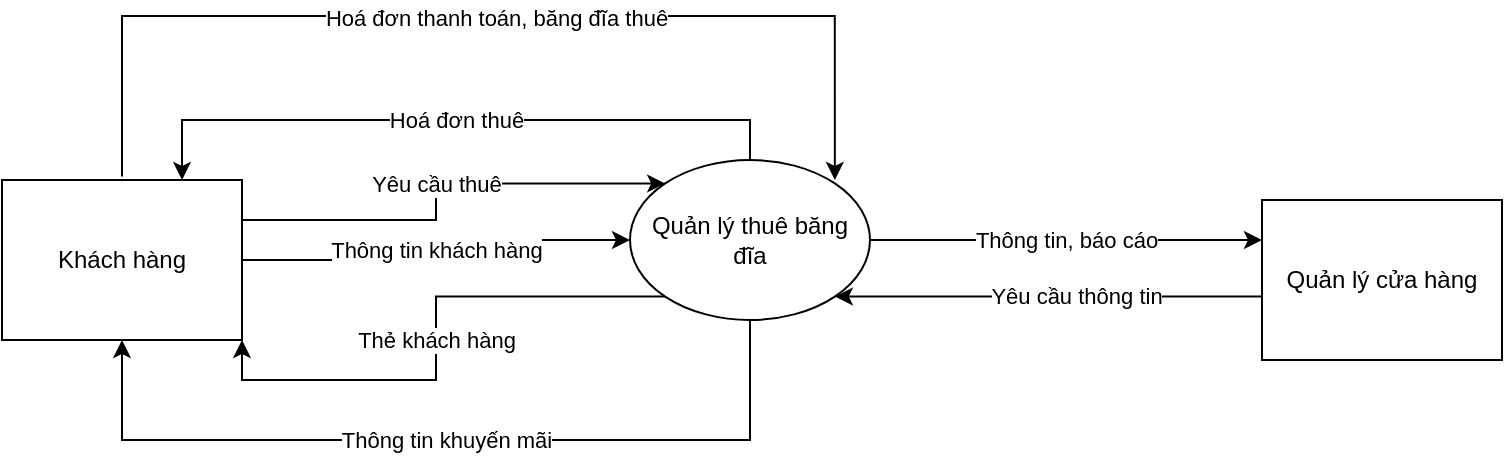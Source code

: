 <mxfile version="24.8.2">
  <diagram name="Trang-1" id="7hZtj89uphxA2HzugIl9">
    <mxGraphModel dx="778" dy="421" grid="1" gridSize="10" guides="1" tooltips="1" connect="1" arrows="1" fold="1" page="1" pageScale="1" pageWidth="827" pageHeight="1169" math="0" shadow="0">
      <root>
        <mxCell id="0" />
        <mxCell id="1" parent="0" />
        <mxCell id="9WyUzcEPmdMW09S0kKqX-4" value="Thông tin khách hàng" style="edgeStyle=orthogonalEdgeStyle;rounded=0;orthogonalLoop=1;jettySize=auto;html=1;exitX=1;exitY=0.5;exitDx=0;exitDy=0;entryX=0;entryY=0.5;entryDx=0;entryDy=0;" edge="1" parent="1" source="9WyUzcEPmdMW09S0kKqX-1" target="9WyUzcEPmdMW09S0kKqX-3">
          <mxGeometry relative="1" as="geometry" />
        </mxCell>
        <mxCell id="9WyUzcEPmdMW09S0kKqX-6" value="Yêu cầu thuê" style="edgeStyle=orthogonalEdgeStyle;rounded=0;orthogonalLoop=1;jettySize=auto;html=1;exitX=1;exitY=0.25;exitDx=0;exitDy=0;entryX=0;entryY=0;entryDx=0;entryDy=0;" edge="1" parent="1" source="9WyUzcEPmdMW09S0kKqX-1" target="9WyUzcEPmdMW09S0kKqX-3">
          <mxGeometry relative="1" as="geometry" />
        </mxCell>
        <mxCell id="9WyUzcEPmdMW09S0kKqX-8" style="edgeStyle=orthogonalEdgeStyle;rounded=0;orthogonalLoop=1;jettySize=auto;html=1;exitX=0.5;exitY=0;exitDx=0;exitDy=0;entryX=1;entryY=0;entryDx=0;entryDy=0;" edge="1" parent="1">
          <mxGeometry relative="1" as="geometry">
            <mxPoint x="100" y="198.28" as="sourcePoint" />
            <mxPoint x="456.426" y="199.996" as="targetPoint" />
            <Array as="points">
              <mxPoint x="100" y="118" />
              <mxPoint x="456" y="118" />
            </Array>
          </mxGeometry>
        </mxCell>
        <mxCell id="9WyUzcEPmdMW09S0kKqX-10" value="Hoá đơn thanh toán, băng đĩa thuê" style="edgeLabel;html=1;align=center;verticalAlign=middle;resizable=0;points=[];" vertex="1" connectable="0" parent="9WyUzcEPmdMW09S0kKqX-8">
          <mxGeometry x="0.03" y="-1" relative="1" as="geometry">
            <mxPoint as="offset" />
          </mxGeometry>
        </mxCell>
        <mxCell id="9WyUzcEPmdMW09S0kKqX-11" value="Thông tin khuyến mãi" style="edgeStyle=orthogonalEdgeStyle;rounded=0;orthogonalLoop=1;jettySize=auto;html=1;exitX=0.5;exitY=1;exitDx=0;exitDy=0;entryX=0.5;entryY=1;entryDx=0;entryDy=0;endArrow=none;endFill=0;startArrow=classic;startFill=1;" edge="1" parent="1" source="9WyUzcEPmdMW09S0kKqX-1" target="9WyUzcEPmdMW09S0kKqX-3">
          <mxGeometry relative="1" as="geometry">
            <Array as="points">
              <mxPoint x="100" y="330" />
              <mxPoint x="414" y="330" />
            </Array>
          </mxGeometry>
        </mxCell>
        <mxCell id="9WyUzcEPmdMW09S0kKqX-1" value="Khách hàng" style="rounded=0;whiteSpace=wrap;html=1;" vertex="1" parent="1">
          <mxGeometry x="40" y="200" width="120" height="80" as="geometry" />
        </mxCell>
        <mxCell id="9WyUzcEPmdMW09S0kKqX-14" value="Yêu cầu thông tin" style="edgeStyle=orthogonalEdgeStyle;rounded=0;orthogonalLoop=1;jettySize=auto;html=1;exitX=0;exitY=0.25;exitDx=0;exitDy=0;entryX=1;entryY=1;entryDx=0;entryDy=0;" edge="1" parent="1" source="9WyUzcEPmdMW09S0kKqX-2" target="9WyUzcEPmdMW09S0kKqX-3">
          <mxGeometry relative="1" as="geometry">
            <Array as="points">
              <mxPoint x="670" y="258" />
            </Array>
          </mxGeometry>
        </mxCell>
        <mxCell id="9WyUzcEPmdMW09S0kKqX-2" value="Quản lý cửa hàng" style="rounded=0;whiteSpace=wrap;html=1;" vertex="1" parent="1">
          <mxGeometry x="670" y="210" width="120" height="80" as="geometry" />
        </mxCell>
        <mxCell id="9WyUzcEPmdMW09S0kKqX-5" value="Thẻ khách hàng" style="edgeStyle=orthogonalEdgeStyle;rounded=0;orthogonalLoop=1;jettySize=auto;html=1;exitX=0;exitY=1;exitDx=0;exitDy=0;entryX=1;entryY=1;entryDx=0;entryDy=0;" edge="1" parent="1" source="9WyUzcEPmdMW09S0kKqX-3" target="9WyUzcEPmdMW09S0kKqX-1">
          <mxGeometry relative="1" as="geometry" />
        </mxCell>
        <mxCell id="9WyUzcEPmdMW09S0kKqX-7" value="Hoá đơn thuê" style="edgeStyle=orthogonalEdgeStyle;rounded=0;orthogonalLoop=1;jettySize=auto;html=1;exitX=0.5;exitY=0;exitDx=0;exitDy=0;entryX=0.75;entryY=0;entryDx=0;entryDy=0;" edge="1" parent="1" source="9WyUzcEPmdMW09S0kKqX-3" target="9WyUzcEPmdMW09S0kKqX-1">
          <mxGeometry relative="1" as="geometry" />
        </mxCell>
        <mxCell id="9WyUzcEPmdMW09S0kKqX-13" value="Thông tin, báo cáo" style="edgeStyle=orthogonalEdgeStyle;rounded=0;orthogonalLoop=1;jettySize=auto;html=1;exitX=1;exitY=0.5;exitDx=0;exitDy=0;" edge="1" parent="1" source="9WyUzcEPmdMW09S0kKqX-3" target="9WyUzcEPmdMW09S0kKqX-2">
          <mxGeometry relative="1" as="geometry">
            <Array as="points">
              <mxPoint x="620" y="230" />
              <mxPoint x="620" y="230" />
            </Array>
          </mxGeometry>
        </mxCell>
        <mxCell id="9WyUzcEPmdMW09S0kKqX-3" value="Quản lý thuê băng đĩa" style="ellipse;whiteSpace=wrap;html=1;" vertex="1" parent="1">
          <mxGeometry x="354" y="190" width="120" height="80" as="geometry" />
        </mxCell>
      </root>
    </mxGraphModel>
  </diagram>
</mxfile>
